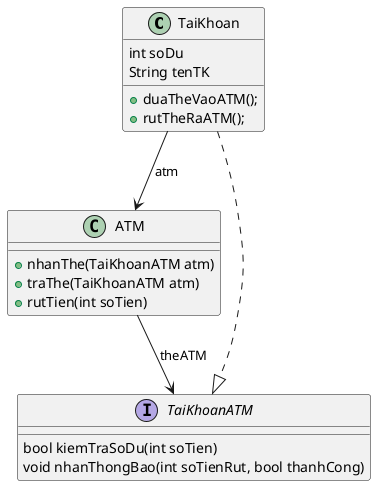 @startuml
'https://plantuml.com/class-diagram

class TaiKhoan
class ATM
interface TaiKhoanATM
class TaiKhoan{
              int soDu
              String tenTK
              + duaTheVaoATM();
              + rutTheRaATM();
}
class ATM
{
    + nhanThe(TaiKhoanATM atm)
    + traThe(TaiKhoanATM atm)
    + rutTien(int soTien)
}
interface TaiKhoanATM{
    bool kiemTraSoDu(int soTien)
    void nhanThongBao(int soTienRut, bool thanhCong)
}

TaiKhoan .--|> TaiKhoanATM
ATM --> TaiKhoanATM : theATM
TaiKhoan --> ATM: atm

@enduml